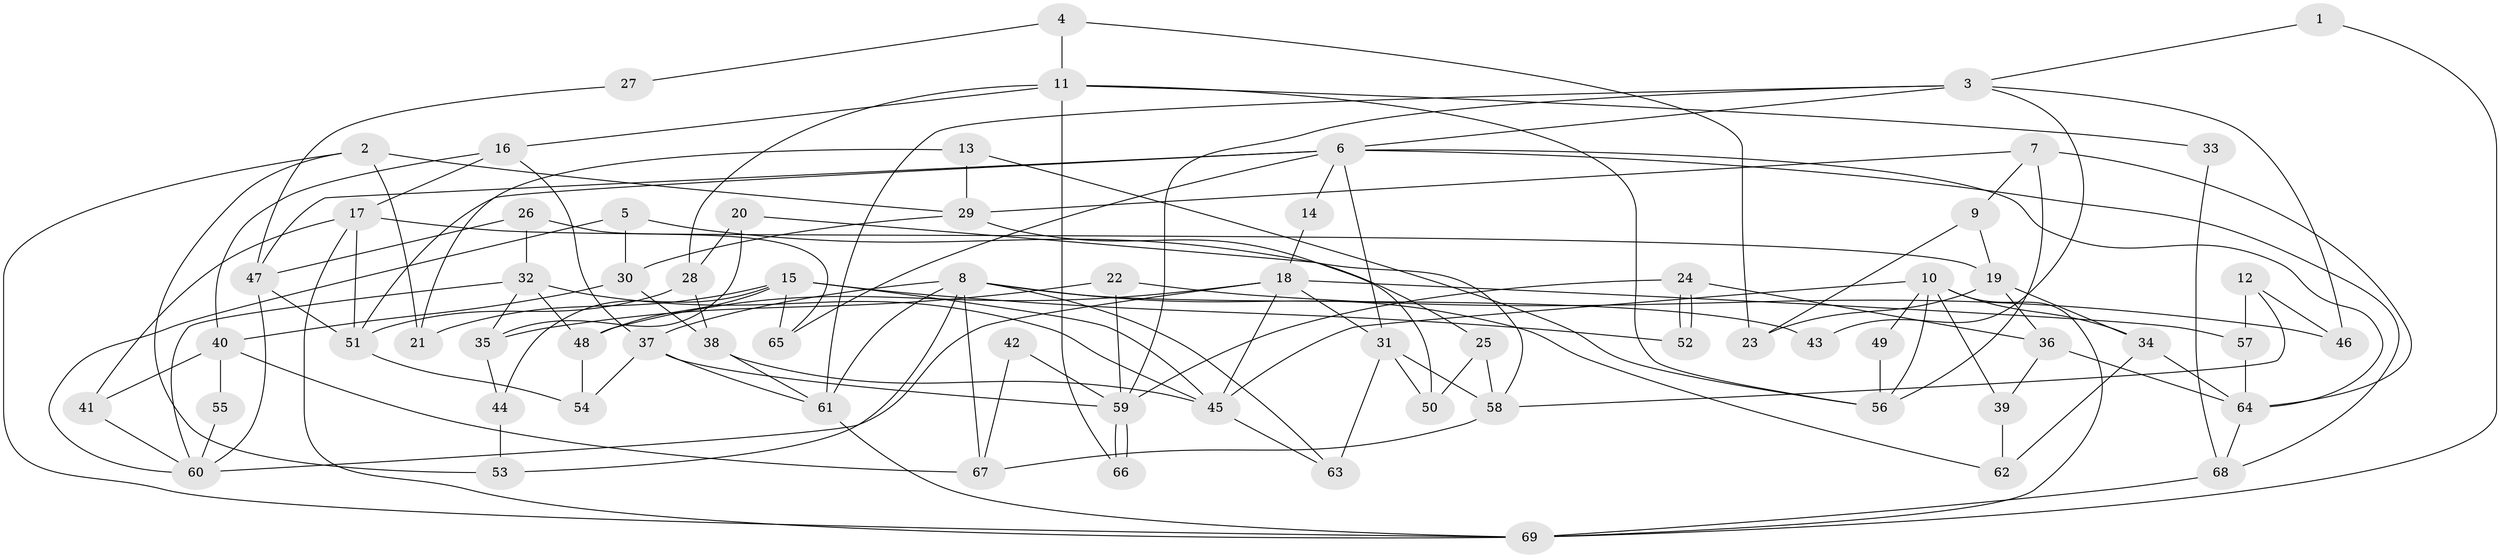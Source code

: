 // coarse degree distribution, {2: 0.0625, 4: 0.10416666666666667, 6: 0.20833333333333334, 3: 0.3541666666666667, 11: 0.020833333333333332, 7: 0.0625, 9: 0.020833333333333332, 8: 0.020833333333333332, 10: 0.020833333333333332, 5: 0.125}
// Generated by graph-tools (version 1.1) at 2025/18/03/04/25 18:18:49]
// undirected, 69 vertices, 138 edges
graph export_dot {
graph [start="1"]
  node [color=gray90,style=filled];
  1;
  2;
  3;
  4;
  5;
  6;
  7;
  8;
  9;
  10;
  11;
  12;
  13;
  14;
  15;
  16;
  17;
  18;
  19;
  20;
  21;
  22;
  23;
  24;
  25;
  26;
  27;
  28;
  29;
  30;
  31;
  32;
  33;
  34;
  35;
  36;
  37;
  38;
  39;
  40;
  41;
  42;
  43;
  44;
  45;
  46;
  47;
  48;
  49;
  50;
  51;
  52;
  53;
  54;
  55;
  56;
  57;
  58;
  59;
  60;
  61;
  62;
  63;
  64;
  65;
  66;
  67;
  68;
  69;
  1 -- 3;
  1 -- 69;
  2 -- 53;
  2 -- 69;
  2 -- 21;
  2 -- 29;
  3 -- 59;
  3 -- 61;
  3 -- 6;
  3 -- 43;
  3 -- 46;
  4 -- 23;
  4 -- 11;
  4 -- 27;
  5 -- 60;
  5 -- 30;
  5 -- 58;
  6 -- 31;
  6 -- 14;
  6 -- 47;
  6 -- 51;
  6 -- 64;
  6 -- 65;
  6 -- 68;
  7 -- 64;
  7 -- 29;
  7 -- 9;
  7 -- 56;
  8 -- 67;
  8 -- 61;
  8 -- 37;
  8 -- 43;
  8 -- 53;
  8 -- 62;
  8 -- 63;
  9 -- 19;
  9 -- 23;
  10 -- 34;
  10 -- 39;
  10 -- 45;
  10 -- 49;
  10 -- 56;
  10 -- 69;
  11 -- 16;
  11 -- 56;
  11 -- 28;
  11 -- 33;
  11 -- 66;
  12 -- 58;
  12 -- 46;
  12 -- 57;
  13 -- 21;
  13 -- 56;
  13 -- 29;
  14 -- 18;
  15 -- 48;
  15 -- 45;
  15 -- 21;
  15 -- 44;
  15 -- 52;
  15 -- 65;
  16 -- 17;
  16 -- 37;
  16 -- 40;
  17 -- 51;
  17 -- 69;
  17 -- 19;
  17 -- 41;
  18 -- 60;
  18 -- 45;
  18 -- 31;
  18 -- 48;
  18 -- 57;
  19 -- 36;
  19 -- 23;
  19 -- 34;
  20 -- 25;
  20 -- 28;
  20 -- 35;
  22 -- 59;
  22 -- 35;
  22 -- 46;
  24 -- 52;
  24 -- 52;
  24 -- 59;
  24 -- 36;
  25 -- 58;
  25 -- 50;
  26 -- 47;
  26 -- 65;
  26 -- 32;
  27 -- 47;
  28 -- 51;
  28 -- 38;
  29 -- 30;
  29 -- 50;
  30 -- 38;
  30 -- 40;
  31 -- 63;
  31 -- 50;
  31 -- 58;
  32 -- 48;
  32 -- 35;
  32 -- 45;
  32 -- 60;
  33 -- 68;
  34 -- 64;
  34 -- 62;
  35 -- 44;
  36 -- 64;
  36 -- 39;
  37 -- 61;
  37 -- 54;
  37 -- 59;
  38 -- 45;
  38 -- 61;
  39 -- 62;
  40 -- 41;
  40 -- 55;
  40 -- 67;
  41 -- 60;
  42 -- 67;
  42 -- 59;
  44 -- 53;
  45 -- 63;
  47 -- 60;
  47 -- 51;
  48 -- 54;
  49 -- 56;
  51 -- 54;
  55 -- 60;
  57 -- 64;
  58 -- 67;
  59 -- 66;
  59 -- 66;
  61 -- 69;
  64 -- 68;
  68 -- 69;
}
